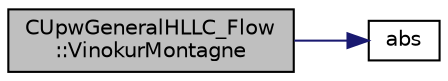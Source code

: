 digraph "CUpwGeneralHLLC_Flow::VinokurMontagne"
{
 // LATEX_PDF_SIZE
  edge [fontname="Helvetica",fontsize="10",labelfontname="Helvetica",labelfontsize="10"];
  node [fontname="Helvetica",fontsize="10",shape=record];
  rankdir="LR";
  Node1 [label="CUpwGeneralHLLC_Flow\l::VinokurMontagne",height=0.2,width=0.4,color="black", fillcolor="grey75", style="filled", fontcolor="black",tooltip="Compute the Average quantities for a general fluid flux between two nodes i and j...."];
  Node1 -> Node2 [color="midnightblue",fontsize="10",style="solid",fontname="Helvetica"];
  Node2 [label="abs",height=0.2,width=0.4,color="black", fillcolor="white", style="filled",URL="$group__SIMD.html#gaf7650d08e2a58ed700276ddc70f72f96",tooltip=" "];
}
